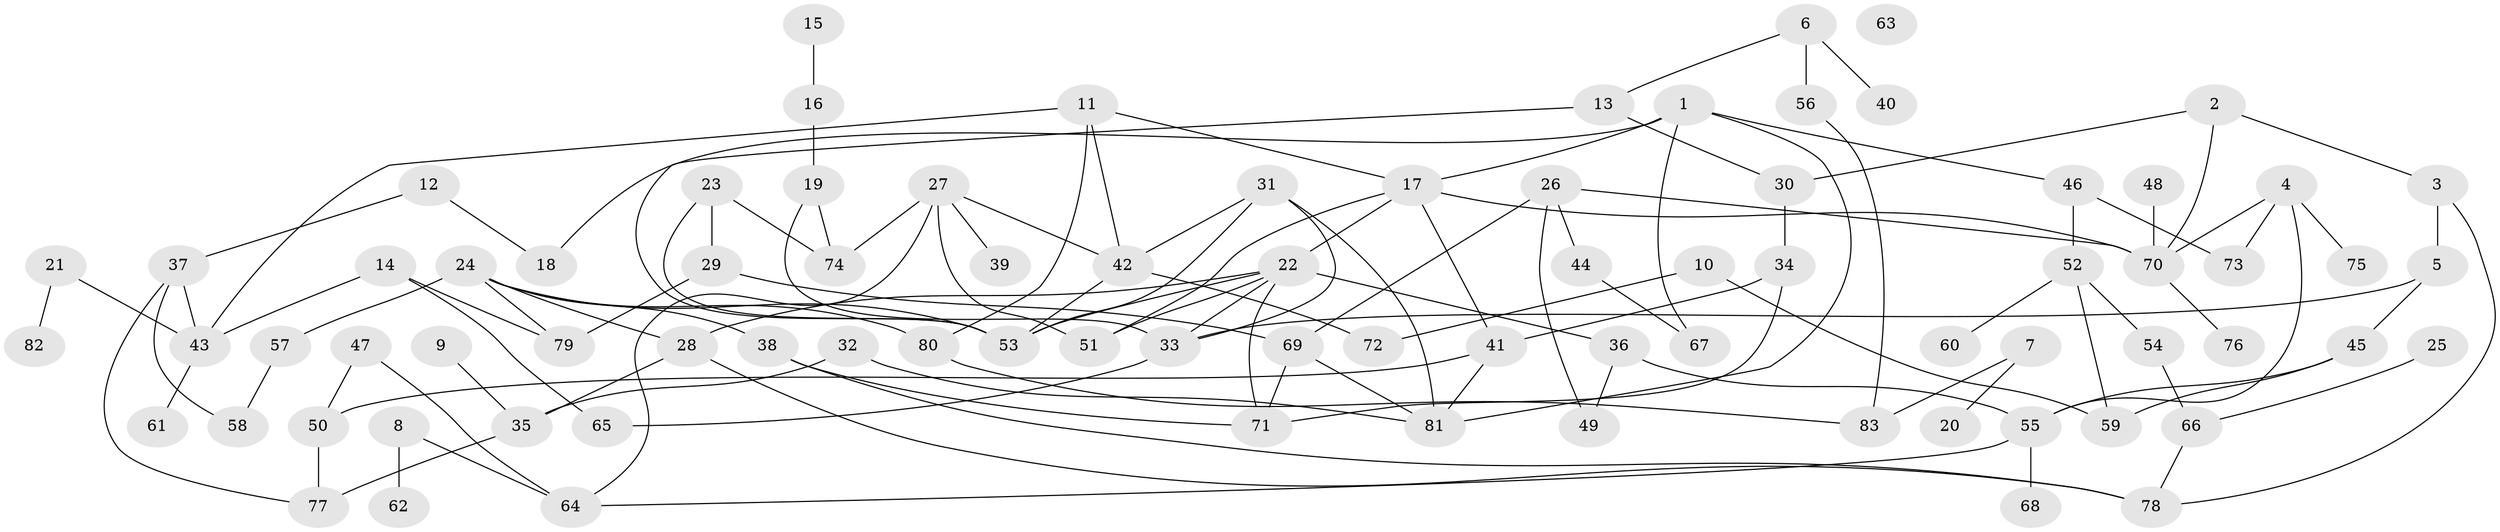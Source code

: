 // Generated by graph-tools (version 1.1) at 2025/25/03/09/25 03:25:19]
// undirected, 83 vertices, 121 edges
graph export_dot {
graph [start="1"]
  node [color=gray90,style=filled];
  1;
  2;
  3;
  4;
  5;
  6;
  7;
  8;
  9;
  10;
  11;
  12;
  13;
  14;
  15;
  16;
  17;
  18;
  19;
  20;
  21;
  22;
  23;
  24;
  25;
  26;
  27;
  28;
  29;
  30;
  31;
  32;
  33;
  34;
  35;
  36;
  37;
  38;
  39;
  40;
  41;
  42;
  43;
  44;
  45;
  46;
  47;
  48;
  49;
  50;
  51;
  52;
  53;
  54;
  55;
  56;
  57;
  58;
  59;
  60;
  61;
  62;
  63;
  64;
  65;
  66;
  67;
  68;
  69;
  70;
  71;
  72;
  73;
  74;
  75;
  76;
  77;
  78;
  79;
  80;
  81;
  82;
  83;
  1 -- 17;
  1 -- 18;
  1 -- 46;
  1 -- 67;
  1 -- 81;
  2 -- 3;
  2 -- 30;
  2 -- 70;
  3 -- 5;
  3 -- 78;
  4 -- 55;
  4 -- 70;
  4 -- 73;
  4 -- 75;
  5 -- 33;
  5 -- 45;
  6 -- 13;
  6 -- 40;
  6 -- 56;
  7 -- 20;
  7 -- 83;
  8 -- 62;
  8 -- 64;
  9 -- 35;
  10 -- 59;
  10 -- 72;
  11 -- 17;
  11 -- 42;
  11 -- 43;
  11 -- 80;
  12 -- 18;
  12 -- 37;
  13 -- 30;
  13 -- 53;
  14 -- 43;
  14 -- 65;
  14 -- 79;
  15 -- 16;
  16 -- 19;
  17 -- 22;
  17 -- 41;
  17 -- 51;
  17 -- 70;
  19 -- 33;
  19 -- 74;
  21 -- 43;
  21 -- 82;
  22 -- 28;
  22 -- 33;
  22 -- 36;
  22 -- 51;
  22 -- 53;
  22 -- 71;
  23 -- 29;
  23 -- 53;
  23 -- 74;
  24 -- 28;
  24 -- 38;
  24 -- 53;
  24 -- 57;
  24 -- 79;
  24 -- 80;
  25 -- 66;
  26 -- 44;
  26 -- 49;
  26 -- 69;
  26 -- 70;
  27 -- 39;
  27 -- 42;
  27 -- 51;
  27 -- 64;
  27 -- 74;
  28 -- 35;
  28 -- 78;
  29 -- 69;
  29 -- 79;
  30 -- 34;
  31 -- 33;
  31 -- 42;
  31 -- 53;
  31 -- 81;
  32 -- 35;
  32 -- 81;
  33 -- 65;
  34 -- 41;
  34 -- 71;
  35 -- 77;
  36 -- 49;
  36 -- 55;
  37 -- 43;
  37 -- 58;
  37 -- 77;
  38 -- 71;
  38 -- 78;
  41 -- 50;
  41 -- 81;
  42 -- 53;
  42 -- 72;
  43 -- 61;
  44 -- 67;
  45 -- 55;
  45 -- 59;
  46 -- 52;
  46 -- 73;
  47 -- 50;
  47 -- 64;
  48 -- 70;
  50 -- 77;
  52 -- 54;
  52 -- 59;
  52 -- 60;
  54 -- 66;
  55 -- 64;
  55 -- 68;
  56 -- 83;
  57 -- 58;
  66 -- 78;
  69 -- 71;
  69 -- 81;
  70 -- 76;
  80 -- 83;
}
